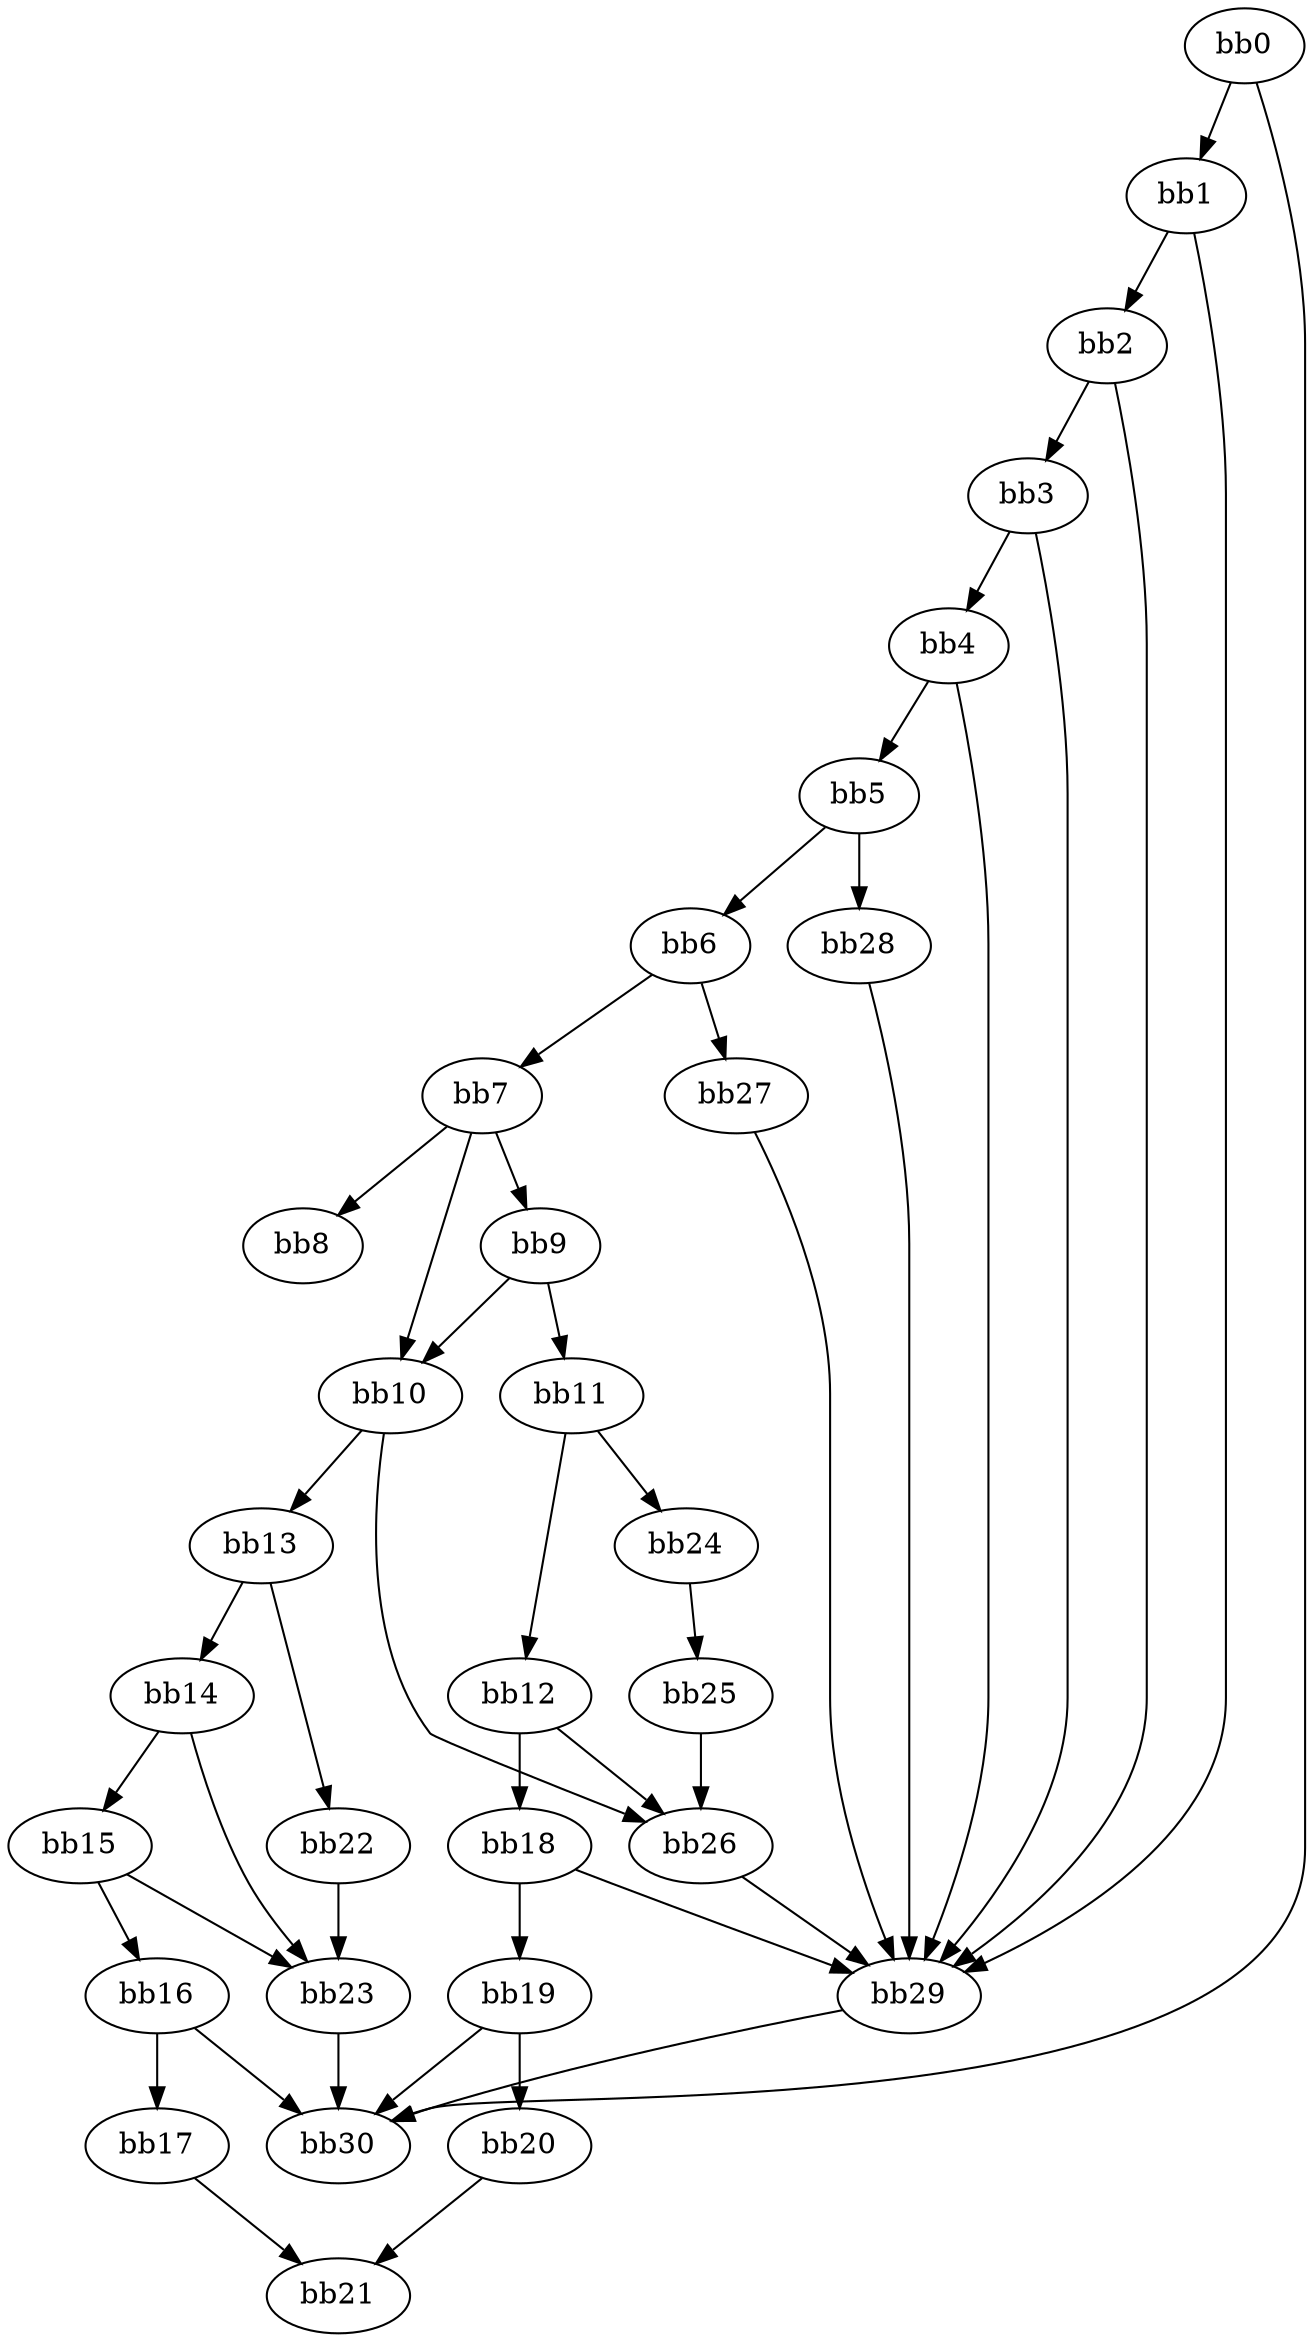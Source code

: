 digraph {
    0 [ label = "bb0\l" ]
    1 [ label = "bb1\l" ]
    2 [ label = "bb2\l" ]
    3 [ label = "bb3\l" ]
    4 [ label = "bb4\l" ]
    5 [ label = "bb5\l" ]
    6 [ label = "bb6\l" ]
    7 [ label = "bb7\l" ]
    8 [ label = "bb8\l" ]
    9 [ label = "bb9\l" ]
    10 [ label = "bb10\l" ]
    11 [ label = "bb11\l" ]
    12 [ label = "bb12\l" ]
    13 [ label = "bb13\l" ]
    14 [ label = "bb14\l" ]
    15 [ label = "bb15\l" ]
    16 [ label = "bb16\l" ]
    17 [ label = "bb17\l" ]
    18 [ label = "bb18\l" ]
    19 [ label = "bb19\l" ]
    20 [ label = "bb20\l" ]
    21 [ label = "bb21\l" ]
    22 [ label = "bb22\l" ]
    23 [ label = "bb23\l" ]
    24 [ label = "bb24\l" ]
    25 [ label = "bb25\l" ]
    26 [ label = "bb26\l" ]
    27 [ label = "bb27\l" ]
    28 [ label = "bb28\l" ]
    29 [ label = "bb29\l" ]
    30 [ label = "bb30\l" ]
    0 -> 1 [ ]
    0 -> 30 [ ]
    1 -> 2 [ ]
    1 -> 29 [ ]
    2 -> 3 [ ]
    2 -> 29 [ ]
    3 -> 4 [ ]
    3 -> 29 [ ]
    4 -> 5 [ ]
    4 -> 29 [ ]
    5 -> 6 [ ]
    5 -> 28 [ ]
    6 -> 7 [ ]
    6 -> 27 [ ]
    7 -> 8 [ ]
    7 -> 9 [ ]
    7 -> 10 [ ]
    9 -> 10 [ ]
    9 -> 11 [ ]
    10 -> 13 [ ]
    10 -> 26 [ ]
    11 -> 12 [ ]
    11 -> 24 [ ]
    12 -> 18 [ ]
    12 -> 26 [ ]
    13 -> 14 [ ]
    13 -> 22 [ ]
    14 -> 15 [ ]
    14 -> 23 [ ]
    15 -> 16 [ ]
    15 -> 23 [ ]
    16 -> 17 [ ]
    16 -> 30 [ ]
    17 -> 21 [ ]
    18 -> 19 [ ]
    18 -> 29 [ ]
    19 -> 20 [ ]
    19 -> 30 [ ]
    20 -> 21 [ ]
    22 -> 23 [ ]
    23 -> 30 [ ]
    24 -> 25 [ ]
    25 -> 26 [ ]
    26 -> 29 [ ]
    27 -> 29 [ ]
    28 -> 29 [ ]
    29 -> 30 [ ]
}

